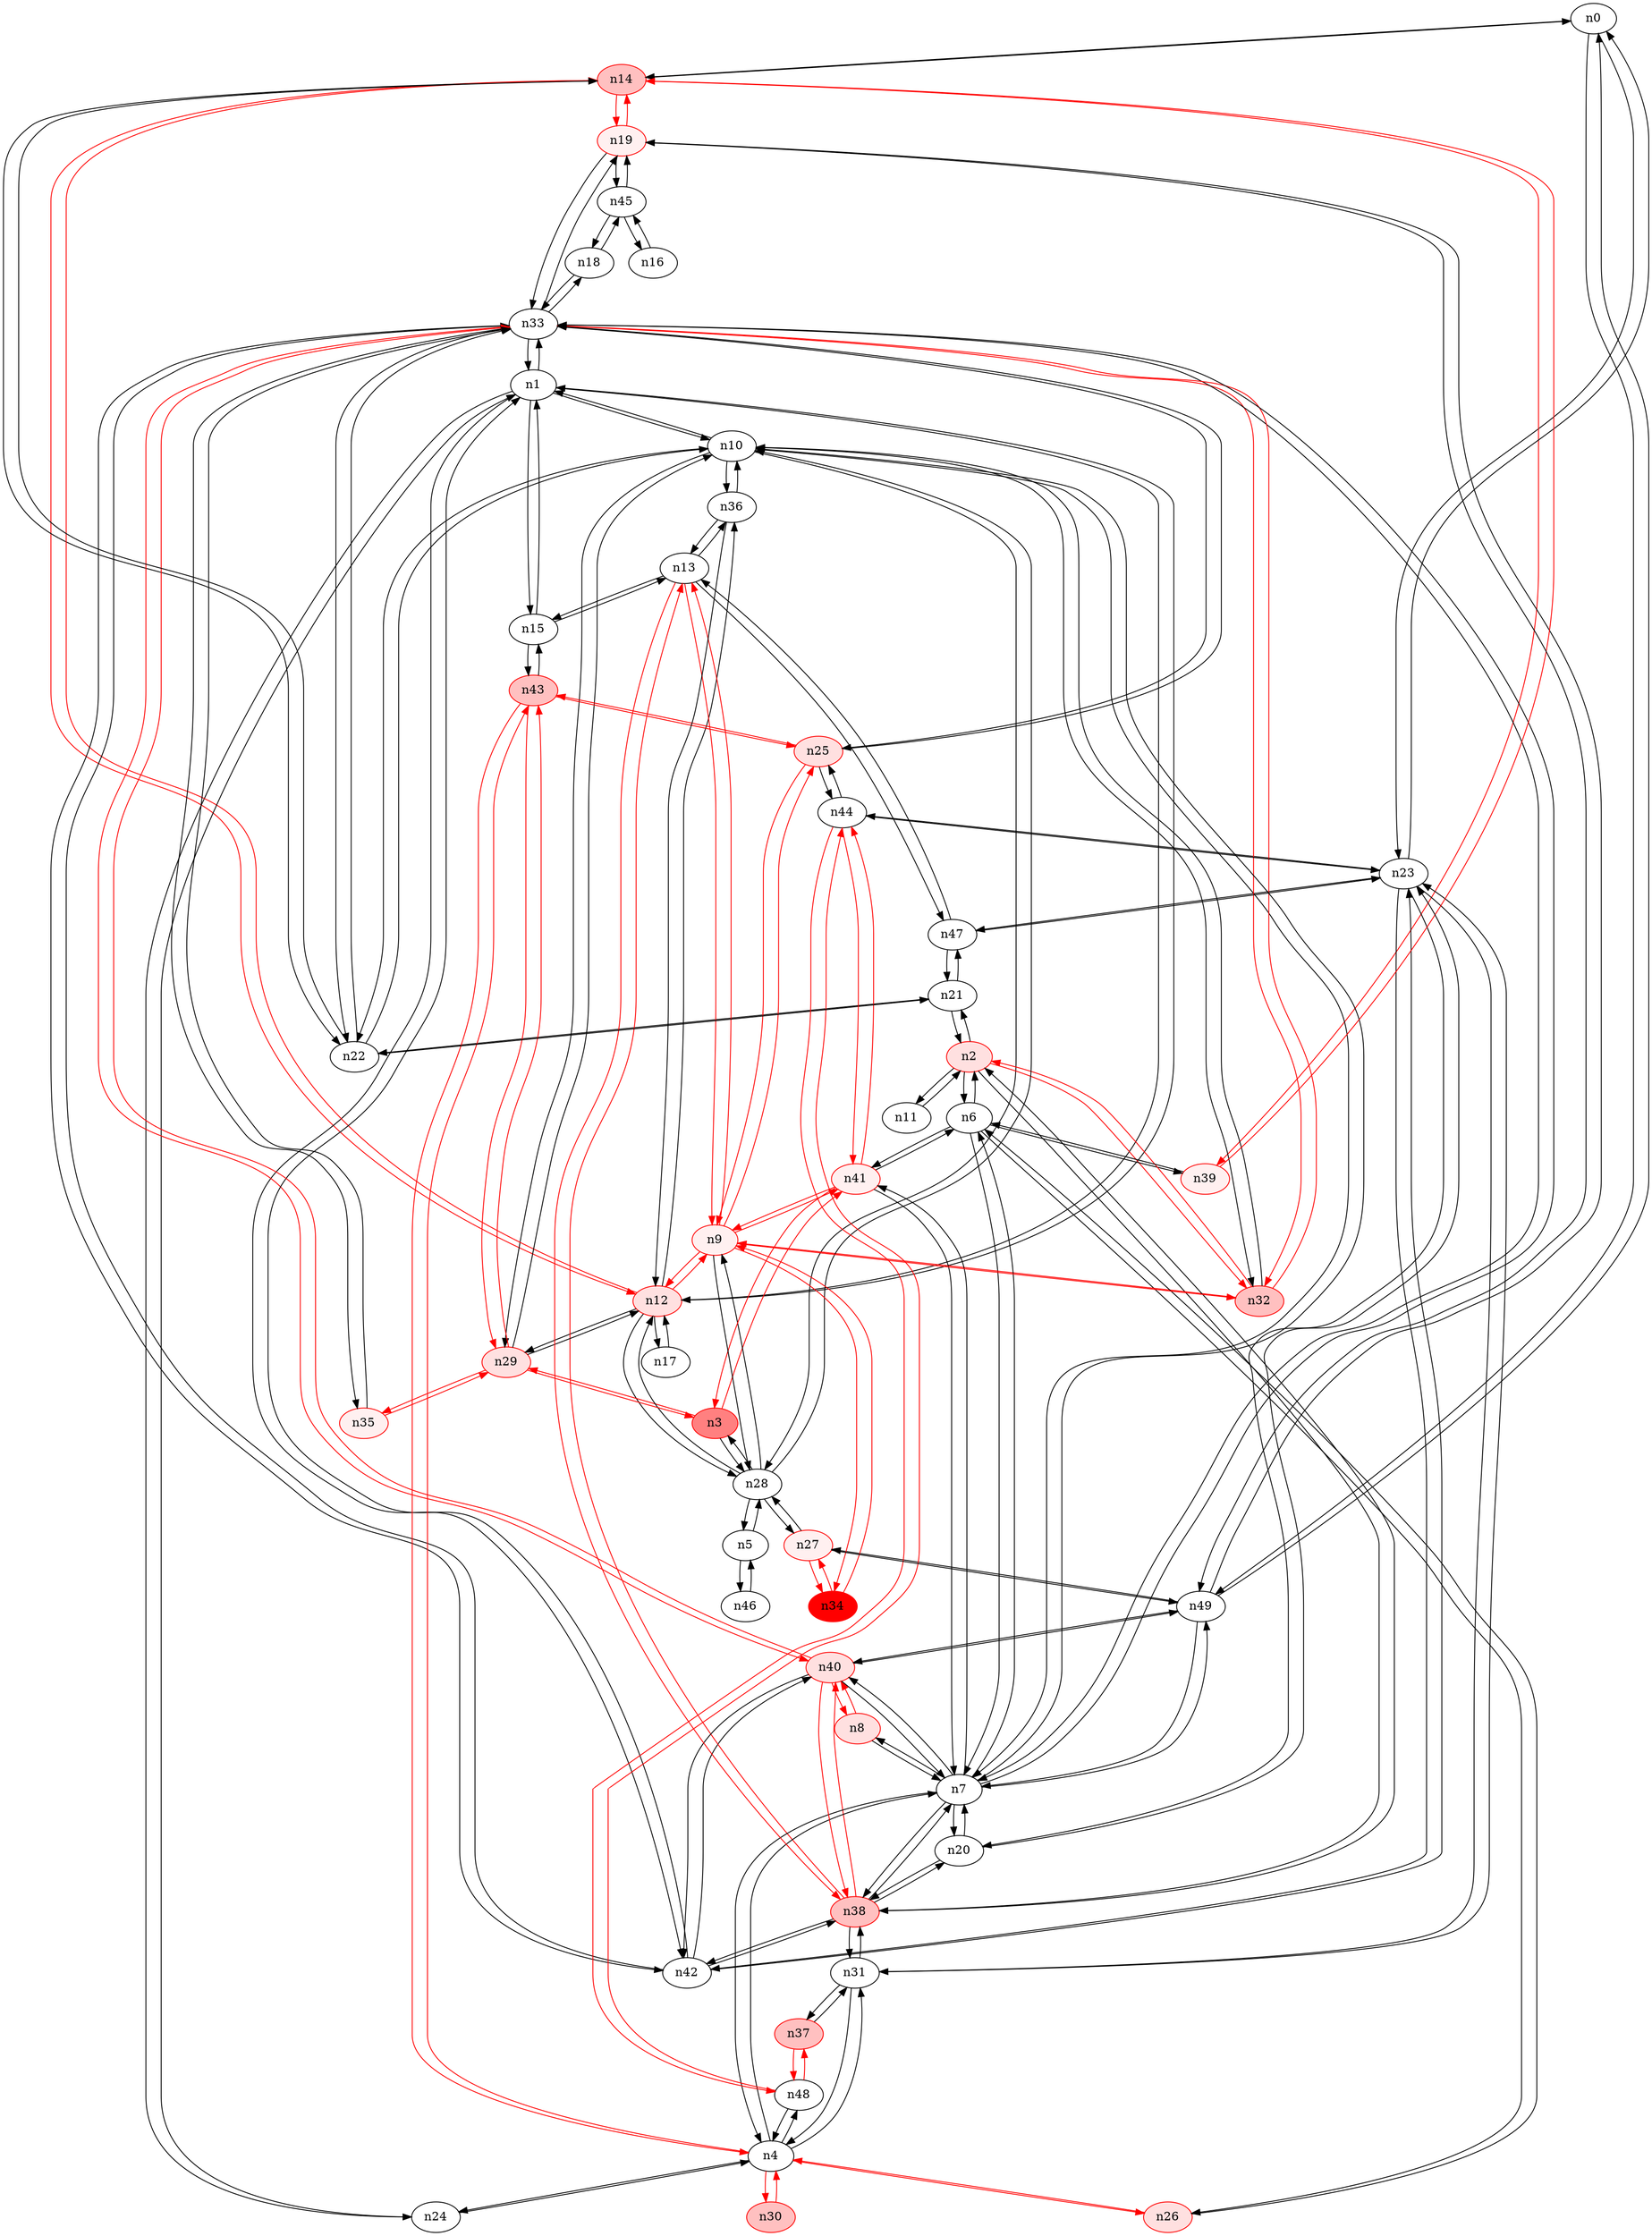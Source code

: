 strict digraph {
n0 [type=switch];
n14 [type=switch, color="#FF0000", style=filled, fillcolor="#FFC0C0"];
n23 [type=switch];
n49 [type=switch];
n1 [type=switch];
n10 [type=switch];
n12 [type=host, color="#FF0000", style=filled, fillcolor="#FFE0E0"];
n15 [type=switch];
n24 [type=switch];
n33 [type=switch];
n42 [type=switch];
n2 [type=host, color="#FF0000", style=filled, fillcolor="#FFE0E0"];
n6 [type=switch];
n11 [type=switch];
n21 [type=switch];
n32 [type=host, color="#FF0000", style=filled, fillcolor="#FFC0C0"];
n38 [type=host, color="#FF0000", style=filled, fillcolor="#FFC0C0"];
n3 [type=switch, color="#FF0000", style=filled, fillcolor="#FF8080"];
n28 [type=switch];
n29 [type=host, color="#FF0000", style=filled, fillcolor="#FFE0E0"];
n41 [type=host, color="#FF0000", style=filled, fillcolor="#FFF0F0"];
n4 [type=switch];
n7 [type=switch];
n26 [type=host, color="#FF0000", style=filled, fillcolor="#FFE0E0"];
n30 [type=host, color="#FF0000", style=filled, fillcolor="#FFC0C0"];
n31 [type=switch];
n43 [type=switch, color="#FF0000", style=filled, fillcolor="#FFC0C0"];
n48 [type=switch];
n5 [type=switch];
n46 [type=switch];
n39 [type=host, color="#FF0000", style=filled, fillcolor="#FFF0F0"];
n8 [type=host, color="#FF0000", style=filled, fillcolor="#FFE0E0"];
n20 [type=switch];
n40 [type=host, color="#FF0000", style=filled, fillcolor="#FFE0E0"];
n9 [type=host, color="#FF0000", style=filled, fillcolor="#FFF0F0"];
n13 [type=switch];
n25 [type=host, color="#FF0000", style=filled, fillcolor="#FFE0E0"];
n34 [type=switch, color="#FF0000", style=filled, fillcolor="#FF0000"];
n22 [type=switch];
n36 [type=switch];
n17 [type=switch];
n47 [type=switch];
n19 [type=host, color="#FF0000", style=filled, fillcolor="#FFF0F0"];
n16 [type=switch];
n45 [type=switch];
n18 [type=switch];
n44 [type=switch];
n27 [type=host, color="#FF0000", style=filled, fillcolor="#FFF0F0"];
n35 [type=host, color="#FF0000", style=filled, fillcolor="#FFF0F0"];
n37 [type=host, color="#FF0000", style=filled, fillcolor="#FFC0C0"];
n0 -> n14 [src_port=0, dst_port=0];
n0 -> n23 [src_port=0, dst_port=0];
n0 -> n49 [src_port=0, dst_port=0];
n14 -> n0 [src_port=0, dst_port=0];
n14 -> n12 [src_port=0, dst_port=0, color="#FF0000"];
n14 -> n39 [src_port=0, dst_port=0, color="#FF0000"];
n14 -> n22 [src_port=0, dst_port=0];
n14 -> n19 [src_port=0, dst_port=0, color="#FF0000"];
n23 -> n0 [src_port=0, dst_port=0];
n23 -> n42 [src_port=0, dst_port=0];
n23 -> n31 [src_port=0, dst_port=0];
n23 -> n20 [src_port=0, dst_port=0];
n23 -> n47 [src_port=0, dst_port=0];
n23 -> n44 [src_port=0, dst_port=0];
n49 -> n0 [src_port=0, dst_port=0];
n49 -> n7 [src_port=0, dst_port=0];
n49 -> n40 [src_port=0, dst_port=0];
n49 -> n19 [src_port=0, dst_port=0];
n49 -> n27 [src_port=0, dst_port=0];
n1 -> n10 [src_port=0, dst_port=0];
n1 -> n12 [src_port=0, dst_port=0];
n1 -> n15 [src_port=0, dst_port=0];
n1 -> n24 [src_port=0, dst_port=0];
n1 -> n33 [src_port=0, dst_port=0];
n1 -> n42 [src_port=0, dst_port=0];
n10 -> n1 [src_port=0, dst_port=0];
n10 -> n32 [src_port=0, dst_port=0];
n10 -> n28 [src_port=0, dst_port=0];
n10 -> n29 [src_port=0, dst_port=0];
n10 -> n7 [src_port=0, dst_port=0];
n10 -> n22 [src_port=0, dst_port=0];
n10 -> n36 [src_port=0, dst_port=0];
n12 -> n14 [src_port=0, dst_port=0, color="#FF0000"];
n12 -> n1 [src_port=0, dst_port=0];
n12 -> n28 [src_port=0, dst_port=0];
n12 -> n29 [src_port=0, dst_port=0];
n12 -> n9 [src_port=0, dst_port=0, color="#FF0000"];
n12 -> n36 [src_port=0, dst_port=0];
n12 -> n17 [src_port=0, dst_port=0];
n15 -> n1 [src_port=0, dst_port=0];
n15 -> n43 [src_port=0, dst_port=0];
n15 -> n13 [src_port=0, dst_port=0];
n24 -> n1 [src_port=0, dst_port=0];
n24 -> n4 [src_port=0, dst_port=0];
n33 -> n1 [src_port=0, dst_port=0];
n33 -> n42 [src_port=0, dst_port=0];
n33 -> n32 [src_port=0, dst_port=0, color="#FF0000"];
n33 -> n7 [src_port=0, dst_port=0];
n33 -> n40 [src_port=0, dst_port=0, color="#FF0000"];
n33 -> n25 [src_port=0, dst_port=0];
n33 -> n22 [src_port=0, dst_port=0];
n33 -> n19 [src_port=0, dst_port=0];
n33 -> n18 [src_port=0, dst_port=0];
n33 -> n35 [src_port=0, dst_port=0];
n42 -> n23 [src_port=0, dst_port=0];
n42 -> n1 [src_port=0, dst_port=0];
n42 -> n33 [src_port=0, dst_port=0];
n42 -> n38 [src_port=0, dst_port=0];
n42 -> n40 [src_port=0, dst_port=0];
n2 -> n6 [src_port=0, dst_port=0];
n2 -> n11 [src_port=0, dst_port=0];
n2 -> n21 [src_port=0, dst_port=0];
n2 -> n32 [src_port=0, dst_port=0, color="#FF0000"];
n2 -> n38 [src_port=0, dst_port=0];
n6 -> n2 [src_port=0, dst_port=0];
n6 -> n41 [src_port=0, dst_port=0];
n6 -> n7 [src_port=0, dst_port=0];
n6 -> n26 [src_port=0, dst_port=0];
n6 -> n39 [src_port=0, dst_port=0];
n11 -> n2 [src_port=0, dst_port=0];
n21 -> n2 [src_port=0, dst_port=0];
n21 -> n22 [src_port=0, dst_port=0];
n21 -> n47 [src_port=0, dst_port=0];
n32 -> n10 [src_port=0, dst_port=0];
n32 -> n33 [src_port=0, dst_port=0, color="#FF0000"];
n32 -> n2 [src_port=0, dst_port=0, color="#FF0000"];
n32 -> n9 [src_port=0, dst_port=0, color="#FF0000"];
n38 -> n42 [src_port=0, dst_port=0];
n38 -> n2 [src_port=0, dst_port=0];
n38 -> n7 [src_port=0, dst_port=0];
n38 -> n31 [src_port=0, dst_port=0];
n38 -> n20 [src_port=0, dst_port=0];
n38 -> n40 [src_port=0, dst_port=0, color="#FF0000"];
n38 -> n13 [src_port=0, dst_port=0, color="#FF0000"];
n3 -> n28 [src_port=0, dst_port=0];
n3 -> n29 [src_port=0, dst_port=0, color="#FF0000"];
n3 -> n41 [src_port=0, dst_port=0, color="#FF0000"];
n28 -> n10 [src_port=0, dst_port=0];
n28 -> n12 [src_port=0, dst_port=0];
n28 -> n3 [src_port=0, dst_port=0];
n28 -> n5 [src_port=0, dst_port=0];
n28 -> n9 [src_port=0, dst_port=0];
n28 -> n27 [src_port=0, dst_port=0];
n29 -> n10 [src_port=0, dst_port=0];
n29 -> n12 [src_port=0, dst_port=0];
n29 -> n3 [src_port=0, dst_port=0, color="#FF0000"];
n29 -> n43 [src_port=0, dst_port=0, color="#FF0000"];
n29 -> n35 [src_port=0, dst_port=0, color="#FF0000"];
n41 -> n6 [src_port=0, dst_port=0];
n41 -> n3 [src_port=0, dst_port=0, color="#FF0000"];
n41 -> n7 [src_port=0, dst_port=0];
n41 -> n9 [src_port=0, dst_port=0, color="#FF0000"];
n41 -> n44 [src_port=0, dst_port=0, color="#FF0000"];
n4 -> n24 [src_port=0, dst_port=0];
n4 -> n7 [src_port=0, dst_port=0];
n4 -> n26 [src_port=0, dst_port=0, color="#FF0000"];
n4 -> n30 [src_port=0, dst_port=0, color="#FF0000"];
n4 -> n31 [src_port=0, dst_port=0];
n4 -> n43 [src_port=0, dst_port=0, color="#FF0000"];
n4 -> n48 [src_port=0, dst_port=0];
n7 -> n49 [src_port=0, dst_port=0];
n7 -> n10 [src_port=0, dst_port=0];
n7 -> n33 [src_port=0, dst_port=0];
n7 -> n6 [src_port=0, dst_port=0];
n7 -> n38 [src_port=0, dst_port=0];
n7 -> n41 [src_port=0, dst_port=0];
n7 -> n4 [src_port=0, dst_port=0];
n7 -> n8 [src_port=0, dst_port=0];
n7 -> n20 [src_port=0, dst_port=0];
n7 -> n40 [src_port=0, dst_port=0];
n26 -> n6 [src_port=0, dst_port=0];
n26 -> n4 [src_port=0, dst_port=0, color="#FF0000"];
n30 -> n4 [src_port=0, dst_port=0, color="#FF0000"];
n31 -> n23 [src_port=0, dst_port=0];
n31 -> n38 [src_port=0, dst_port=0];
n31 -> n4 [src_port=0, dst_port=0];
n31 -> n37 [src_port=0, dst_port=0];
n43 -> n15 [src_port=0, dst_port=0];
n43 -> n29 [src_port=0, dst_port=0, color="#FF0000"];
n43 -> n4 [src_port=0, dst_port=0, color="#FF0000"];
n43 -> n25 [src_port=0, dst_port=0, color="#FF0000"];
n48 -> n4 [src_port=0, dst_port=0];
n48 -> n44 [src_port=0, dst_port=0, color="#FF0000"];
n48 -> n37 [src_port=0, dst_port=0, color="#FF0000"];
n5 -> n28 [src_port=0, dst_port=0];
n5 -> n46 [src_port=0, dst_port=0];
n46 -> n5 [src_port=0, dst_port=0];
n39 -> n14 [src_port=0, dst_port=0, color="#FF0000"];
n39 -> n6 [src_port=0, dst_port=0];
n8 -> n7 [src_port=0, dst_port=0];
n8 -> n40 [src_port=0, dst_port=0, color="#FF0000"];
n20 -> n23 [src_port=0, dst_port=0];
n20 -> n38 [src_port=0, dst_port=0];
n20 -> n7 [src_port=0, dst_port=0];
n40 -> n49 [src_port=0, dst_port=0];
n40 -> n33 [src_port=0, dst_port=0, color="#FF0000"];
n40 -> n42 [src_port=0, dst_port=0];
n40 -> n38 [src_port=0, dst_port=0, color="#FF0000"];
n40 -> n7 [src_port=0, dst_port=0];
n40 -> n8 [src_port=0, dst_port=0, color="#FF0000"];
n9 -> n12 [src_port=0, dst_port=0, color="#FF0000"];
n9 -> n32 [src_port=0, dst_port=0, color="#FF0000"];
n9 -> n28 [src_port=0, dst_port=0];
n9 -> n41 [src_port=0, dst_port=0, color="#FF0000"];
n9 -> n13 [src_port=0, dst_port=0, color="#FF0000"];
n9 -> n25 [src_port=0, dst_port=0, color="#FF0000"];
n9 -> n34 [src_port=0, dst_port=0, color="#FF0000"];
n13 -> n15 [src_port=0, dst_port=0];
n13 -> n38 [src_port=0, dst_port=0, color="#FF0000"];
n13 -> n9 [src_port=0, dst_port=0, color="#FF0000"];
n13 -> n36 [src_port=0, dst_port=0];
n13 -> n47 [src_port=0, dst_port=0];
n25 -> n33 [src_port=0, dst_port=0];
n25 -> n43 [src_port=0, dst_port=0, color="#FF0000"];
n25 -> n9 [src_port=0, dst_port=0, color="#FF0000"];
n25 -> n44 [src_port=0, dst_port=0];
n34 -> n9 [src_port=0, dst_port=0, color="#FF0000"];
n34 -> n27 [src_port=0, dst_port=0, color="#FF0000"];
n22 -> n14 [src_port=0, dst_port=0];
n22 -> n10 [src_port=0, dst_port=0];
n22 -> n33 [src_port=0, dst_port=0];
n22 -> n21 [src_port=0, dst_port=0];
n36 -> n10 [src_port=0, dst_port=0];
n36 -> n12 [src_port=0, dst_port=0];
n36 -> n13 [src_port=0, dst_port=0];
n17 -> n12 [src_port=0, dst_port=0];
n47 -> n23 [src_port=0, dst_port=0];
n47 -> n21 [src_port=0, dst_port=0];
n47 -> n13 [src_port=0, dst_port=0];
n19 -> n14 [src_port=0, dst_port=0, color="#FF0000"];
n19 -> n49 [src_port=0, dst_port=0];
n19 -> n33 [src_port=0, dst_port=0];
n19 -> n45 [src_port=0, dst_port=0];
n16 -> n45 [src_port=0, dst_port=0];
n45 -> n19 [src_port=0, dst_port=0];
n45 -> n16 [src_port=0, dst_port=0];
n45 -> n18 [src_port=0, dst_port=0];
n18 -> n33 [src_port=0, dst_port=0];
n18 -> n45 [src_port=0, dst_port=0];
n44 -> n23 [src_port=0, dst_port=0];
n44 -> n41 [src_port=0, dst_port=0, color="#FF0000"];
n44 -> n48 [src_port=0, dst_port=0, color="#FF0000"];
n44 -> n25 [src_port=0, dst_port=0];
n27 -> n49 [src_port=0, dst_port=0];
n27 -> n28 [src_port=0, dst_port=0];
n27 -> n34 [src_port=0, dst_port=0, color="#FF0000"];
n35 -> n33 [src_port=0, dst_port=0];
n35 -> n29 [src_port=0, dst_port=0, color="#FF0000"];
n37 -> n31 [src_port=0, dst_port=0];
n37 -> n48 [src_port=0, dst_port=0, color="#FF0000"];
}
